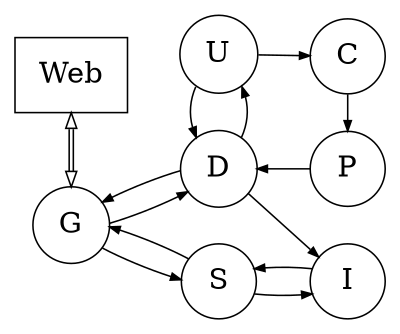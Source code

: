 digraph G {
    rankdir = LR;
    size="4,4";
    graph [pad = "0.1", ranksep = "0.35", nodesep = "0.25"];
    node [shape = circle, penwidth = 0.75];
    edge [arrowhead = normal, arrowsize = 0.5];

    Web [shape = "box"];

    G -> D -> G [penwidth=0.75];   // REST retrieval of DB
    G -> S -> G [penwidth=0.75];   // REST retrieval from searcher
    D -> U -> D [penwidth=0.75];   // test for update interval
    U -> C [penwidth=0.75];        // download job
    D -> I [penwidth=0.75];        // update index
    S -> I -> S [penwidth=0.75];   // search index
    C -> P -> D [penwidth=0.75];   // download-parse-update
    P -> I [style="invis"];        // ensure desired node alignment 

    Web -> G [minlen = "2.5", dir = "both", constraint = false, penwidth = 0.75, color = "black:black", arrowhead = empty, arrowtail = empty, arrowsize = 0.75];

    // constraints to style the graph
    { rank=same; G Web }
    { rank=same; U D S }
    { rank=same; C P I }
}